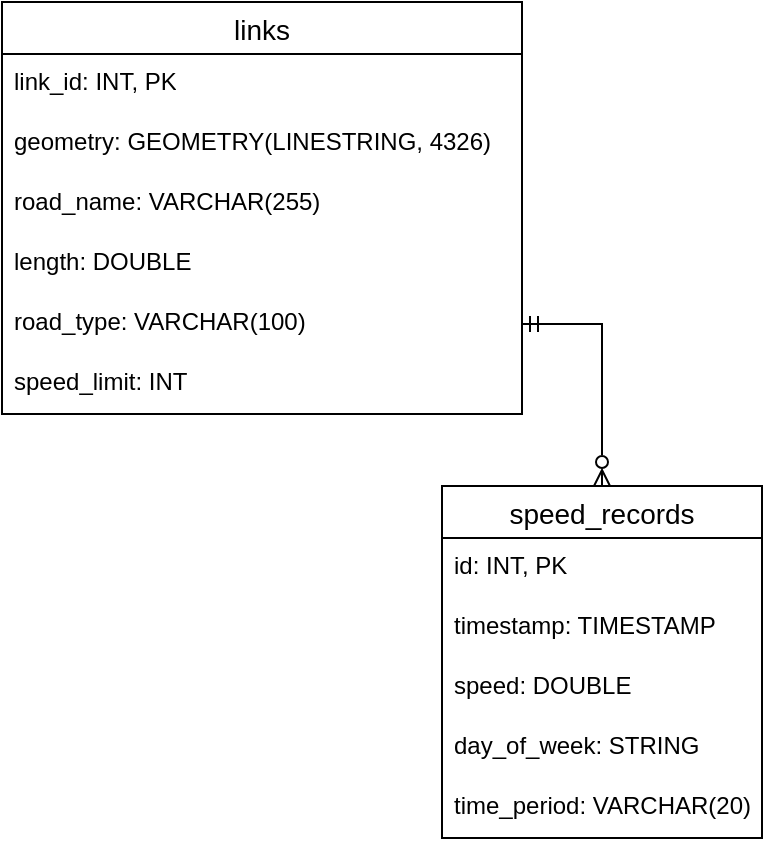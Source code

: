 <mxfile version="27.0.9">
  <diagram name="Page-1" id="1oD6U1GIZAGFNUGP25WJ">
    <mxGraphModel dx="1042" dy="626" grid="1" gridSize="10" guides="1" tooltips="1" connect="1" arrows="1" fold="1" page="1" pageScale="1" pageWidth="850" pageHeight="1100" math="0" shadow="0">
      <root>
        <mxCell id="0" />
        <mxCell id="1" parent="0" />
        <mxCell id="v6JvpT01nOg69_bU6f5X-14" value="links" style="swimlane;fontStyle=0;childLayout=stackLayout;horizontal=1;startSize=26;horizontalStack=0;resizeParent=1;resizeParentMax=0;resizeLast=0;collapsible=1;marginBottom=0;align=center;fontSize=14;" parent="1" vertex="1">
          <mxGeometry x="220" y="220" width="260" height="206" as="geometry" />
        </mxCell>
        <mxCell id="v6JvpT01nOg69_bU6f5X-15" value="link_id: INT, PK" style="text;strokeColor=none;fillColor=none;spacingLeft=4;spacingRight=4;overflow=hidden;rotatable=0;points=[[0,0.5],[1,0.5]];portConstraint=eastwest;fontSize=12;whiteSpace=wrap;html=1;" parent="v6JvpT01nOg69_bU6f5X-14" vertex="1">
          <mxGeometry y="26" width="260" height="30" as="geometry" />
        </mxCell>
        <mxCell id="v6JvpT01nOg69_bU6f5X-16" value="geometry: GEOMETRY(LINESTRING, 4326)" style="text;strokeColor=none;fillColor=none;spacingLeft=4;spacingRight=4;overflow=hidden;rotatable=0;points=[[0,0.5],[1,0.5]];portConstraint=eastwest;fontSize=12;whiteSpace=wrap;html=1;" parent="v6JvpT01nOg69_bU6f5X-14" vertex="1">
          <mxGeometry y="56" width="260" height="30" as="geometry" />
        </mxCell>
        <mxCell id="v6JvpT01nOg69_bU6f5X-17" value="road_name: VARCHAR(255)" style="text;strokeColor=none;fillColor=none;spacingLeft=4;spacingRight=4;overflow=hidden;rotatable=0;points=[[0,0.5],[1,0.5]];portConstraint=eastwest;fontSize=12;whiteSpace=wrap;html=1;" parent="v6JvpT01nOg69_bU6f5X-14" vertex="1">
          <mxGeometry y="86" width="260" height="30" as="geometry" />
        </mxCell>
        <mxCell id="Dg_LjOLbVt6T889bH_Bc-1" value="length: DOUBLE" style="text;strokeColor=none;fillColor=none;spacingLeft=4;spacingRight=4;overflow=hidden;rotatable=0;points=[[0,0.5],[1,0.5]];portConstraint=eastwest;fontSize=12;whiteSpace=wrap;html=1;" vertex="1" parent="v6JvpT01nOg69_bU6f5X-14">
          <mxGeometry y="116" width="260" height="30" as="geometry" />
        </mxCell>
        <mxCell id="Dg_LjOLbVt6T889bH_Bc-2" value="road_type: VARCHAR(100)" style="text;strokeColor=none;fillColor=none;spacingLeft=4;spacingRight=4;overflow=hidden;rotatable=0;points=[[0,0.5],[1,0.5]];portConstraint=eastwest;fontSize=12;whiteSpace=wrap;html=1;" vertex="1" parent="v6JvpT01nOg69_bU6f5X-14">
          <mxGeometry y="146" width="260" height="30" as="geometry" />
        </mxCell>
        <mxCell id="Dg_LjOLbVt6T889bH_Bc-3" value="speed_limit: INT" style="text;strokeColor=none;fillColor=none;spacingLeft=4;spacingRight=4;overflow=hidden;rotatable=0;points=[[0,0.5],[1,0.5]];portConstraint=eastwest;fontSize=12;whiteSpace=wrap;html=1;" vertex="1" parent="v6JvpT01nOg69_bU6f5X-14">
          <mxGeometry y="176" width="260" height="30" as="geometry" />
        </mxCell>
        <mxCell id="Dg_LjOLbVt6T889bH_Bc-4" value="speed_records" style="swimlane;fontStyle=0;childLayout=stackLayout;horizontal=1;startSize=26;horizontalStack=0;resizeParent=1;resizeParentMax=0;resizeLast=0;collapsible=1;marginBottom=0;align=center;fontSize=14;" vertex="1" parent="1">
          <mxGeometry x="440" y="462" width="160" height="176" as="geometry" />
        </mxCell>
        <mxCell id="Dg_LjOLbVt6T889bH_Bc-5" value="id: INT, PK" style="text;strokeColor=none;fillColor=none;spacingLeft=4;spacingRight=4;overflow=hidden;rotatable=0;points=[[0,0.5],[1,0.5]];portConstraint=eastwest;fontSize=12;whiteSpace=wrap;html=1;" vertex="1" parent="Dg_LjOLbVt6T889bH_Bc-4">
          <mxGeometry y="26" width="160" height="30" as="geometry" />
        </mxCell>
        <mxCell id="Dg_LjOLbVt6T889bH_Bc-6" value="timestamp: TIMESTAMP" style="text;strokeColor=none;fillColor=none;spacingLeft=4;spacingRight=4;overflow=hidden;rotatable=0;points=[[0,0.5],[1,0.5]];portConstraint=eastwest;fontSize=12;whiteSpace=wrap;html=1;" vertex="1" parent="Dg_LjOLbVt6T889bH_Bc-4">
          <mxGeometry y="56" width="160" height="30" as="geometry" />
        </mxCell>
        <mxCell id="Dg_LjOLbVt6T889bH_Bc-7" value="speed: DOUBLE" style="text;strokeColor=none;fillColor=none;spacingLeft=4;spacingRight=4;overflow=hidden;rotatable=0;points=[[0,0.5],[1,0.5]];portConstraint=eastwest;fontSize=12;whiteSpace=wrap;html=1;" vertex="1" parent="Dg_LjOLbVt6T889bH_Bc-4">
          <mxGeometry y="86" width="160" height="30" as="geometry" />
        </mxCell>
        <mxCell id="Dg_LjOLbVt6T889bH_Bc-8" value="day_of_week: STRING" style="text;strokeColor=none;fillColor=none;spacingLeft=4;spacingRight=4;overflow=hidden;rotatable=0;points=[[0,0.5],[1,0.5]];portConstraint=eastwest;fontSize=12;whiteSpace=wrap;html=1;" vertex="1" parent="Dg_LjOLbVt6T889bH_Bc-4">
          <mxGeometry y="116" width="160" height="30" as="geometry" />
        </mxCell>
        <mxCell id="Dg_LjOLbVt6T889bH_Bc-11" value="time_period: VARCHAR(20)" style="text;strokeColor=none;fillColor=none;spacingLeft=4;spacingRight=4;overflow=hidden;rotatable=0;points=[[0,0.5],[1,0.5]];portConstraint=eastwest;fontSize=12;whiteSpace=wrap;html=1;" vertex="1" parent="Dg_LjOLbVt6T889bH_Bc-4">
          <mxGeometry y="146" width="160" height="30" as="geometry" />
        </mxCell>
        <mxCell id="Dg_LjOLbVt6T889bH_Bc-12" style="edgeStyle=orthogonalEdgeStyle;rounded=0;orthogonalLoop=1;jettySize=auto;html=1;exitX=1;exitY=0.5;exitDx=0;exitDy=0;entryX=0.5;entryY=0;entryDx=0;entryDy=0;startArrow=ERmandOne;startFill=0;endArrow=ERzeroToMany;endFill=0;" edge="1" parent="1" source="Dg_LjOLbVt6T889bH_Bc-2" target="Dg_LjOLbVt6T889bH_Bc-4">
          <mxGeometry relative="1" as="geometry" />
        </mxCell>
      </root>
    </mxGraphModel>
  </diagram>
</mxfile>
